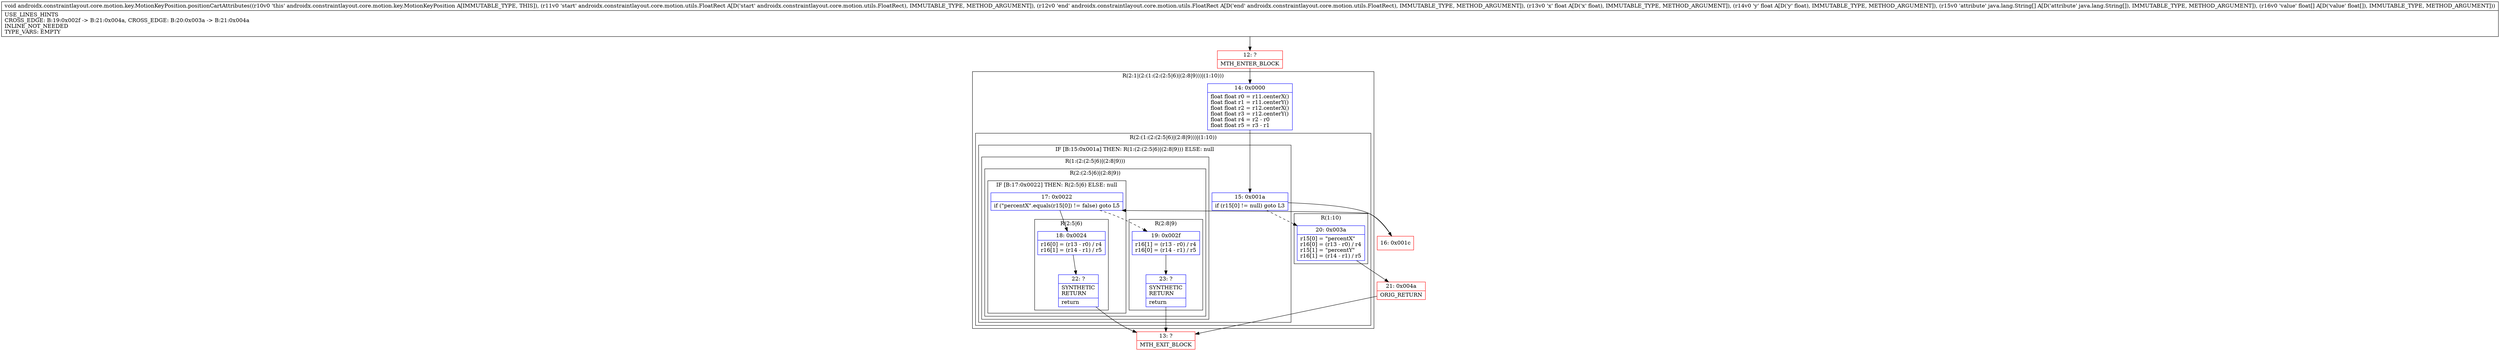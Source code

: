 digraph "CFG forandroidx.constraintlayout.core.motion.key.MotionKeyPosition.positionCartAttributes(Landroidx\/constraintlayout\/core\/motion\/utils\/FloatRect;Landroidx\/constraintlayout\/core\/motion\/utils\/FloatRect;FF[Ljava\/lang\/String;[F)V" {
subgraph cluster_Region_41764088 {
label = "R(2:1|(2:(1:(2:(2:5|6)|(2:8|9)))|(1:10)))";
node [shape=record,color=blue];
Node_14 [shape=record,label="{14\:\ 0x0000|float float r0 = r11.centerX()\lfloat float r1 = r11.centerY()\lfloat float r2 = r12.centerX()\lfloat float r3 = r12.centerY()\lfloat float r4 = r2 \- r0\lfloat float r5 = r3 \- r1\l}"];
subgraph cluster_Region_1459764838 {
label = "R(2:(1:(2:(2:5|6)|(2:8|9)))|(1:10))";
node [shape=record,color=blue];
subgraph cluster_IfRegion_1709298921 {
label = "IF [B:15:0x001a] THEN: R(1:(2:(2:5|6)|(2:8|9))) ELSE: null";
node [shape=record,color=blue];
Node_15 [shape=record,label="{15\:\ 0x001a|if (r15[0] != null) goto L3\l}"];
subgraph cluster_Region_1783619027 {
label = "R(1:(2:(2:5|6)|(2:8|9)))";
node [shape=record,color=blue];
subgraph cluster_Region_264344301 {
label = "R(2:(2:5|6)|(2:8|9))";
node [shape=record,color=blue];
subgraph cluster_IfRegion_1240890493 {
label = "IF [B:17:0x0022] THEN: R(2:5|6) ELSE: null";
node [shape=record,color=blue];
Node_17 [shape=record,label="{17\:\ 0x0022|if (\"percentX\".equals(r15[0]) != false) goto L5\l}"];
subgraph cluster_Region_1801026219 {
label = "R(2:5|6)";
node [shape=record,color=blue];
Node_18 [shape=record,label="{18\:\ 0x0024|r16[0] = (r13 \- r0) \/ r4\lr16[1] = (r14 \- r1) \/ r5\l}"];
Node_22 [shape=record,label="{22\:\ ?|SYNTHETIC\lRETURN\l|return\l}"];
}
}
subgraph cluster_Region_1874466582 {
label = "R(2:8|9)";
node [shape=record,color=blue];
Node_19 [shape=record,label="{19\:\ 0x002f|r16[1] = (r13 \- r0) \/ r4\lr16[0] = (r14 \- r1) \/ r5\l}"];
Node_23 [shape=record,label="{23\:\ ?|SYNTHETIC\lRETURN\l|return\l}"];
}
}
}
}
subgraph cluster_Region_375153614 {
label = "R(1:10)";
node [shape=record,color=blue];
Node_20 [shape=record,label="{20\:\ 0x003a|r15[0] = \"percentX\"\lr16[0] = (r13 \- r0) \/ r4\lr15[1] = \"percentY\"\lr16[1] = (r14 \- r1) \/ r5\l}"];
}
}
}
Node_12 [shape=record,color=red,label="{12\:\ ?|MTH_ENTER_BLOCK\l}"];
Node_16 [shape=record,color=red,label="{16\:\ 0x001c}"];
Node_13 [shape=record,color=red,label="{13\:\ ?|MTH_EXIT_BLOCK\l}"];
Node_21 [shape=record,color=red,label="{21\:\ 0x004a|ORIG_RETURN\l}"];
MethodNode[shape=record,label="{void androidx.constraintlayout.core.motion.key.MotionKeyPosition.positionCartAttributes((r10v0 'this' androidx.constraintlayout.core.motion.key.MotionKeyPosition A[IMMUTABLE_TYPE, THIS]), (r11v0 'start' androidx.constraintlayout.core.motion.utils.FloatRect A[D('start' androidx.constraintlayout.core.motion.utils.FloatRect), IMMUTABLE_TYPE, METHOD_ARGUMENT]), (r12v0 'end' androidx.constraintlayout.core.motion.utils.FloatRect A[D('end' androidx.constraintlayout.core.motion.utils.FloatRect), IMMUTABLE_TYPE, METHOD_ARGUMENT]), (r13v0 'x' float A[D('x' float), IMMUTABLE_TYPE, METHOD_ARGUMENT]), (r14v0 'y' float A[D('y' float), IMMUTABLE_TYPE, METHOD_ARGUMENT]), (r15v0 'attribute' java.lang.String[] A[D('attribute' java.lang.String[]), IMMUTABLE_TYPE, METHOD_ARGUMENT]), (r16v0 'value' float[] A[D('value' float[]), IMMUTABLE_TYPE, METHOD_ARGUMENT]))  | USE_LINES_HINTS\lCROSS_EDGE: B:19:0x002f \-\> B:21:0x004a, CROSS_EDGE: B:20:0x003a \-\> B:21:0x004a\lINLINE_NOT_NEEDED\lTYPE_VARS: EMPTY\l}"];
MethodNode -> Node_12;Node_14 -> Node_15;
Node_15 -> Node_16;
Node_15 -> Node_20[style=dashed];
Node_17 -> Node_18;
Node_17 -> Node_19[style=dashed];
Node_18 -> Node_22;
Node_22 -> Node_13;
Node_19 -> Node_23;
Node_23 -> Node_13;
Node_20 -> Node_21;
Node_12 -> Node_14;
Node_16 -> Node_17;
Node_21 -> Node_13;
}

